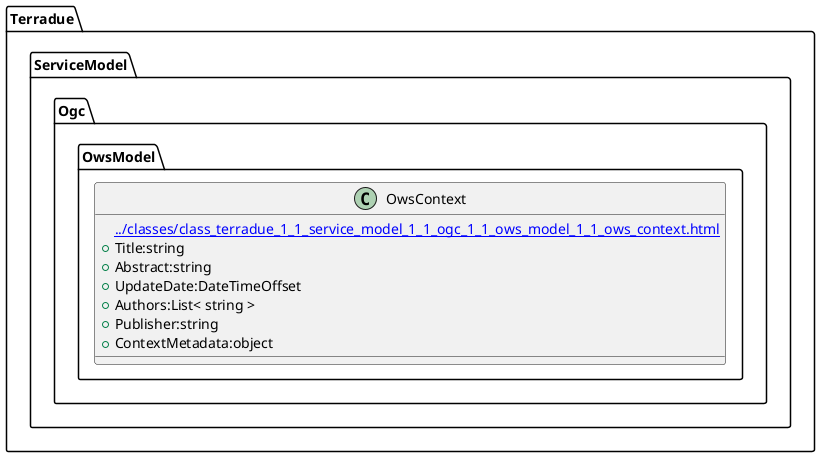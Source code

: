 @startuml
set namespaceSeparator ::
class Terradue::ServiceModel::Ogc::OwsModel::OwsContext {
[[../classes/class_terradue_1_1_service_model_1_1_ogc_1_1_ows_model_1_1_ows_context.html]]
 +Title:string
 +Abstract:string
 +UpdateDate:DateTimeOffset
 +Authors:List< string >
 +Publisher:string
 +ContextMetadata:object
}
@enduml
